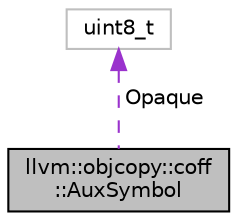 digraph "llvm::objcopy::coff::AuxSymbol"
{
 // LATEX_PDF_SIZE
  bgcolor="transparent";
  edge [fontname="Helvetica",fontsize="10",labelfontname="Helvetica",labelfontsize="10"];
  node [fontname="Helvetica",fontsize="10",shape=record];
  Node1 [label="llvm::objcopy::coff\l::AuxSymbol",height=0.2,width=0.4,color="black", fillcolor="grey75", style="filled", fontcolor="black",tooltip=" "];
  Node2 -> Node1 [dir="back",color="darkorchid3",fontsize="10",style="dashed",label=" Opaque" ,fontname="Helvetica"];
  Node2 [label="uint8_t",height=0.2,width=0.4,color="grey75",tooltip=" "];
}
